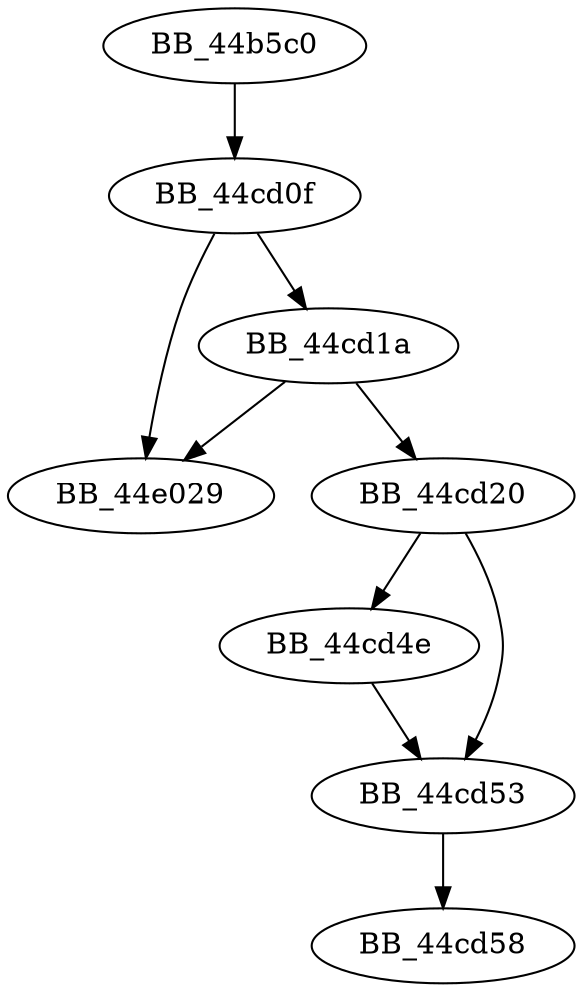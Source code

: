 DiGraph sub_44B5C0{
BB_44b5c0->BB_44cd0f
BB_44cd0f->BB_44cd1a
BB_44cd0f->BB_44e029
BB_44cd1a->BB_44cd20
BB_44cd1a->BB_44e029
BB_44cd20->BB_44cd4e
BB_44cd20->BB_44cd53
BB_44cd4e->BB_44cd53
BB_44cd53->BB_44cd58
}
